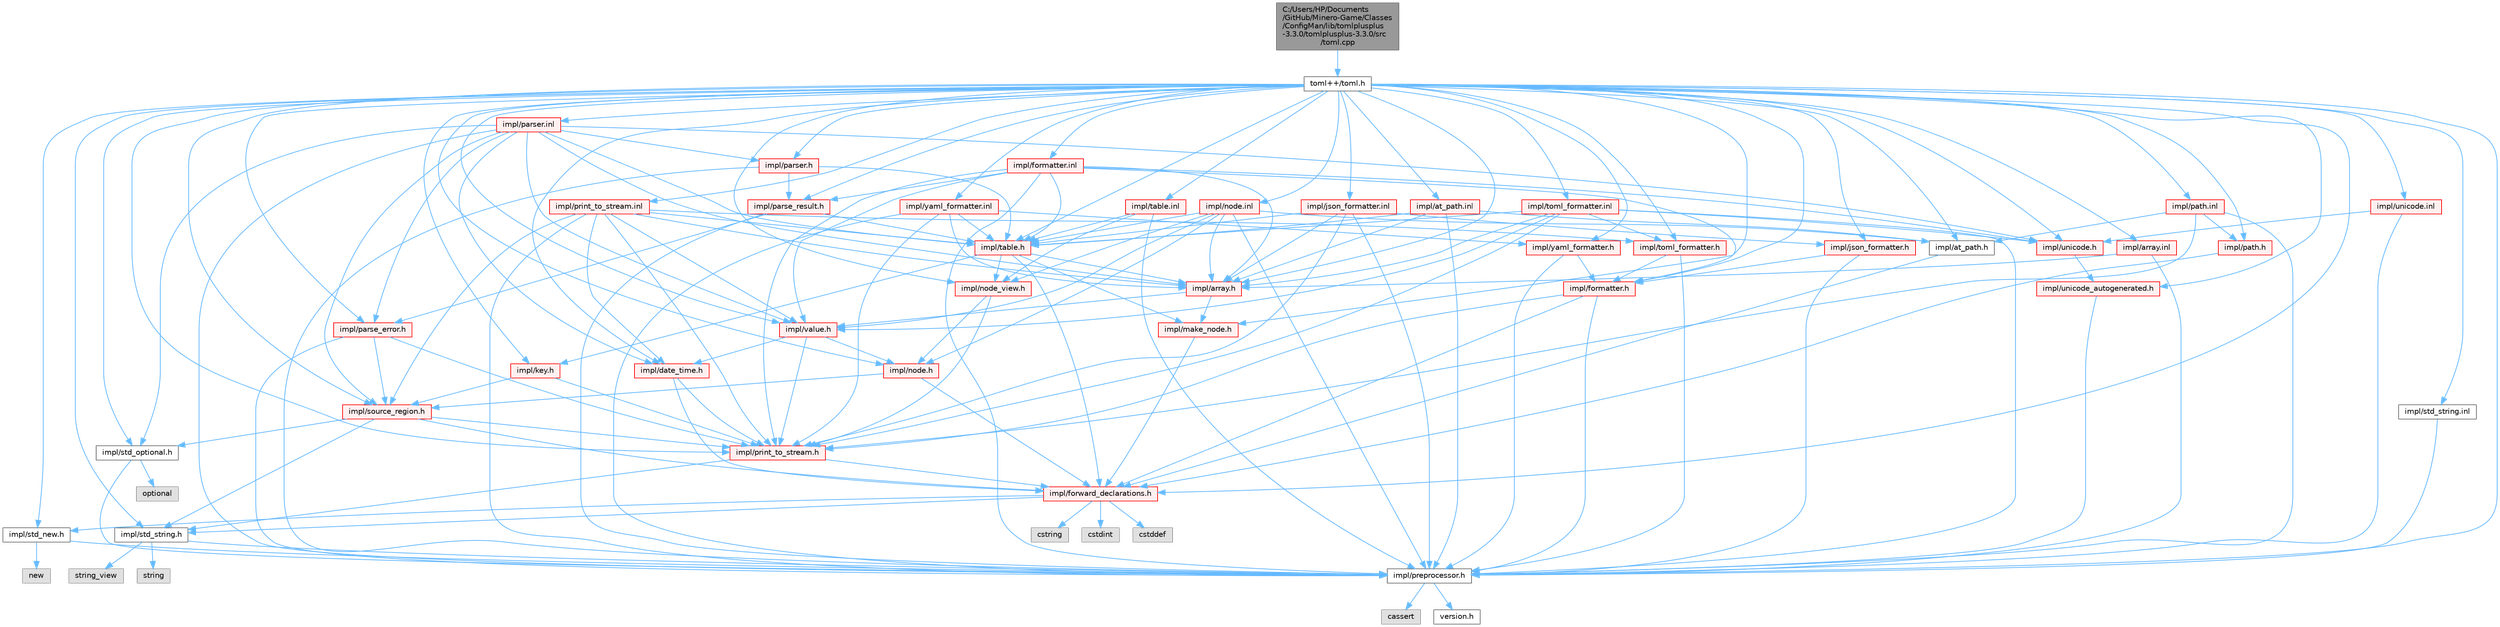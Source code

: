 digraph "C:/Users/HP/Documents/GitHub/Minero-Game/Classes/ConfigMan/lib/tomlplusplus-3.3.0/tomlplusplus-3.3.0/src/toml.cpp"
{
 // LATEX_PDF_SIZE
  bgcolor="transparent";
  edge [fontname=Helvetica,fontsize=10,labelfontname=Helvetica,labelfontsize=10];
  node [fontname=Helvetica,fontsize=10,shape=box,height=0.2,width=0.4];
  Node1 [id="Node000001",label="C:/Users/HP/Documents\l/GitHub/Minero-Game/Classes\l/ConfigMan/lib/tomlplusplus\l-3.3.0/tomlplusplus-3.3.0/src\l/toml.cpp",height=0.2,width=0.4,color="gray40", fillcolor="grey60", style="filled", fontcolor="black",tooltip=" "];
  Node1 -> Node2 [id="edge335_Node000001_Node000002",color="steelblue1",style="solid",tooltip=" "];
  Node2 [id="Node000002",label="toml++/toml.h",height=0.2,width=0.4,color="grey40", fillcolor="white", style="filled",URL="$toml_8h.html",tooltip=" "];
  Node2 -> Node3 [id="edge336_Node000002_Node000003",color="steelblue1",style="solid",tooltip=" "];
  Node3 [id="Node000003",label="impl/preprocessor.h",height=0.2,width=0.4,color="grey40", fillcolor="white", style="filled",URL="$preprocessor_8h.html",tooltip=" "];
  Node3 -> Node4 [id="edge337_Node000003_Node000004",color="steelblue1",style="solid",tooltip=" "];
  Node4 [id="Node000004",label="cassert",height=0.2,width=0.4,color="grey60", fillcolor="#E0E0E0", style="filled",tooltip=" "];
  Node3 -> Node5 [id="edge338_Node000003_Node000005",color="steelblue1",style="solid",tooltip=" "];
  Node5 [id="Node000005",label="version.h",height=0.2,width=0.4,color="grey40", fillcolor="white", style="filled",URL="$version_8h.html",tooltip=" "];
  Node2 -> Node6 [id="edge339_Node000002_Node000006",color="steelblue1",style="solid",tooltip=" "];
  Node6 [id="Node000006",label="impl/std_new.h",height=0.2,width=0.4,color="grey40", fillcolor="white", style="filled",URL="$std__new_8h.html",tooltip=" "];
  Node6 -> Node3 [id="edge340_Node000006_Node000003",color="steelblue1",style="solid",tooltip=" "];
  Node6 -> Node7 [id="edge341_Node000006_Node000007",color="steelblue1",style="solid",tooltip=" "];
  Node7 [id="Node000007",label="new",height=0.2,width=0.4,color="grey60", fillcolor="#E0E0E0", style="filled",tooltip=" "];
  Node2 -> Node8 [id="edge342_Node000002_Node000008",color="steelblue1",style="solid",tooltip=" "];
  Node8 [id="Node000008",label="impl/std_string.h",height=0.2,width=0.4,color="grey40", fillcolor="white", style="filled",URL="$std__string_8h.html",tooltip=" "];
  Node8 -> Node3 [id="edge343_Node000008_Node000003",color="steelblue1",style="solid",tooltip=" "];
  Node8 -> Node9 [id="edge344_Node000008_Node000009",color="steelblue1",style="solid",tooltip=" "];
  Node9 [id="Node000009",label="string_view",height=0.2,width=0.4,color="grey60", fillcolor="#E0E0E0", style="filled",tooltip=" "];
  Node8 -> Node10 [id="edge345_Node000008_Node000010",color="steelblue1",style="solid",tooltip=" "];
  Node10 [id="Node000010",label="string",height=0.2,width=0.4,color="grey60", fillcolor="#E0E0E0", style="filled",tooltip=" "];
  Node2 -> Node11 [id="edge346_Node000002_Node000011",color="steelblue1",style="solid",tooltip=" "];
  Node11 [id="Node000011",label="impl/std_optional.h",height=0.2,width=0.4,color="grey40", fillcolor="white", style="filled",URL="$std__optional_8h.html",tooltip=" "];
  Node11 -> Node3 [id="edge347_Node000011_Node000003",color="steelblue1",style="solid",tooltip=" "];
  Node11 -> Node12 [id="edge348_Node000011_Node000012",color="steelblue1",style="solid",tooltip=" "];
  Node12 [id="Node000012",label="optional",height=0.2,width=0.4,color="grey60", fillcolor="#E0E0E0", style="filled",tooltip=" "];
  Node2 -> Node13 [id="edge349_Node000002_Node000013",color="steelblue1",style="solid",tooltip=" "];
  Node13 [id="Node000013",label="impl/forward_declarations.h",height=0.2,width=0.4,color="red", fillcolor="#FFF0F0", style="filled",URL="$forward__declarations_8h.html",tooltip=" "];
  Node13 -> Node8 [id="edge350_Node000013_Node000008",color="steelblue1",style="solid",tooltip=" "];
  Node13 -> Node6 [id="edge351_Node000013_Node000006",color="steelblue1",style="solid",tooltip=" "];
  Node13 -> Node14 [id="edge352_Node000013_Node000014",color="steelblue1",style="solid",tooltip=" "];
  Node14 [id="Node000014",label="cstdint",height=0.2,width=0.4,color="grey60", fillcolor="#E0E0E0", style="filled",tooltip=" "];
  Node13 -> Node15 [id="edge353_Node000013_Node000015",color="steelblue1",style="solid",tooltip=" "];
  Node15 [id="Node000015",label="cstddef",height=0.2,width=0.4,color="grey60", fillcolor="#E0E0E0", style="filled",tooltip=" "];
  Node13 -> Node16 [id="edge354_Node000013_Node000016",color="steelblue1",style="solid",tooltip=" "];
  Node16 [id="Node000016",label="cstring",height=0.2,width=0.4,color="grey60", fillcolor="#E0E0E0", style="filled",tooltip=" "];
  Node2 -> Node26 [id="edge355_Node000002_Node000026",color="steelblue1",style="solid",tooltip=" "];
  Node26 [id="Node000026",label="impl/print_to_stream.h",height=0.2,width=0.4,color="red", fillcolor="#FFF0F0", style="filled",URL="$print__to__stream_8h.html",tooltip=" "];
  Node26 -> Node8 [id="edge356_Node000026_Node000008",color="steelblue1",style="solid",tooltip=" "];
  Node26 -> Node13 [id="edge357_Node000026_Node000013",color="steelblue1",style="solid",tooltip=" "];
  Node2 -> Node27 [id="edge358_Node000002_Node000027",color="steelblue1",style="solid",tooltip=" "];
  Node27 [id="Node000027",label="impl/source_region.h",height=0.2,width=0.4,color="red", fillcolor="#FFF0F0", style="filled",URL="$source__region_8h.html",tooltip=" "];
  Node27 -> Node11 [id="edge359_Node000027_Node000011",color="steelblue1",style="solid",tooltip=" "];
  Node27 -> Node8 [id="edge360_Node000027_Node000008",color="steelblue1",style="solid",tooltip=" "];
  Node27 -> Node13 [id="edge361_Node000027_Node000013",color="steelblue1",style="solid",tooltip=" "];
  Node27 -> Node26 [id="edge362_Node000027_Node000026",color="steelblue1",style="solid",tooltip=" "];
  Node2 -> Node28 [id="edge363_Node000002_Node000028",color="steelblue1",style="solid",tooltip=" "];
  Node28 [id="Node000028",label="impl/date_time.h",height=0.2,width=0.4,color="red", fillcolor="#FFF0F0", style="filled",URL="$date__time_8h.html",tooltip=" "];
  Node28 -> Node13 [id="edge364_Node000028_Node000013",color="steelblue1",style="solid",tooltip=" "];
  Node28 -> Node26 [id="edge365_Node000028_Node000026",color="steelblue1",style="solid",tooltip=" "];
  Node2 -> Node29 [id="edge366_Node000002_Node000029",color="steelblue1",style="solid",tooltip=" "];
  Node29 [id="Node000029",label="impl/at_path.h",height=0.2,width=0.4,color="grey40", fillcolor="white", style="filled",URL="$at__path_8h.html",tooltip=" "];
  Node29 -> Node13 [id="edge367_Node000029_Node000013",color="steelblue1",style="solid",tooltip=" "];
  Node2 -> Node30 [id="edge368_Node000002_Node000030",color="steelblue1",style="solid",tooltip=" "];
  Node30 [id="Node000030",label="impl/path.h",height=0.2,width=0.4,color="red", fillcolor="#FFF0F0", style="filled",URL="$path_8h.html",tooltip=" "];
  Node30 -> Node13 [id="edge369_Node000030_Node000013",color="steelblue1",style="solid",tooltip=" "];
  Node2 -> Node34 [id="edge370_Node000002_Node000034",color="steelblue1",style="solid",tooltip=" "];
  Node34 [id="Node000034",label="impl/node.h",height=0.2,width=0.4,color="red", fillcolor="#FFF0F0", style="filled",URL="$node_8h.html",tooltip=" "];
  Node34 -> Node13 [id="edge371_Node000034_Node000013",color="steelblue1",style="solid",tooltip=" "];
  Node34 -> Node27 [id="edge372_Node000034_Node000027",color="steelblue1",style="solid",tooltip=" "];
  Node2 -> Node37 [id="edge373_Node000002_Node000037",color="steelblue1",style="solid",tooltip=" "];
  Node37 [id="Node000037",label="impl/node_view.h",height=0.2,width=0.4,color="red", fillcolor="#FFF0F0", style="filled",URL="$node__view_8h.html",tooltip=" "];
  Node37 -> Node26 [id="edge374_Node000037_Node000026",color="steelblue1",style="solid",tooltip=" "];
  Node37 -> Node34 [id="edge375_Node000037_Node000034",color="steelblue1",style="solid",tooltip=" "];
  Node2 -> Node40 [id="edge376_Node000002_Node000040",color="steelblue1",style="solid",tooltip=" "];
  Node40 [id="Node000040",label="impl/value.h",height=0.2,width=0.4,color="red", fillcolor="#FFF0F0", style="filled",URL="$value_8h.html",tooltip=" "];
  Node40 -> Node28 [id="edge377_Node000040_Node000028",color="steelblue1",style="solid",tooltip=" "];
  Node40 -> Node34 [id="edge378_Node000040_Node000034",color="steelblue1",style="solid",tooltip=" "];
  Node40 -> Node26 [id="edge379_Node000040_Node000026",color="steelblue1",style="solid",tooltip=" "];
  Node2 -> Node41 [id="edge380_Node000002_Node000041",color="steelblue1",style="solid",tooltip=" "];
  Node41 [id="Node000041",label="impl/make_node.h",height=0.2,width=0.4,color="red", fillcolor="#FFF0F0", style="filled",URL="$make__node_8h.html",tooltip=" "];
  Node41 -> Node13 [id="edge381_Node000041_Node000013",color="steelblue1",style="solid",tooltip=" "];
  Node2 -> Node42 [id="edge382_Node000002_Node000042",color="steelblue1",style="solid",tooltip=" "];
  Node42 [id="Node000042",label="impl/array.h",height=0.2,width=0.4,color="red", fillcolor="#FFF0F0", style="filled",URL="$array_8h.html",tooltip=" "];
  Node42 -> Node40 [id="edge383_Node000042_Node000040",color="steelblue1",style="solid",tooltip=" "];
  Node42 -> Node41 [id="edge384_Node000042_Node000041",color="steelblue1",style="solid",tooltip=" "];
  Node2 -> Node43 [id="edge385_Node000002_Node000043",color="steelblue1",style="solid",tooltip=" "];
  Node43 [id="Node000043",label="impl/key.h",height=0.2,width=0.4,color="red", fillcolor="#FFF0F0", style="filled",URL="$key_8h.html",tooltip=" "];
  Node43 -> Node27 [id="edge386_Node000043_Node000027",color="steelblue1",style="solid",tooltip=" "];
  Node43 -> Node26 [id="edge387_Node000043_Node000026",color="steelblue1",style="solid",tooltip=" "];
  Node2 -> Node44 [id="edge388_Node000002_Node000044",color="steelblue1",style="solid",tooltip=" "];
  Node44 [id="Node000044",label="impl/table.h",height=0.2,width=0.4,color="red", fillcolor="#FFF0F0", style="filled",URL="$table_8h.html",tooltip=" "];
  Node44 -> Node13 [id="edge389_Node000044_Node000013",color="steelblue1",style="solid",tooltip=" "];
  Node44 -> Node42 [id="edge390_Node000044_Node000042",color="steelblue1",style="solid",tooltip=" "];
  Node44 -> Node41 [id="edge391_Node000044_Node000041",color="steelblue1",style="solid",tooltip=" "];
  Node44 -> Node37 [id="edge392_Node000044_Node000037",color="steelblue1",style="solid",tooltip=" "];
  Node44 -> Node43 [id="edge393_Node000044_Node000043",color="steelblue1",style="solid",tooltip=" "];
  Node2 -> Node47 [id="edge394_Node000002_Node000047",color="steelblue1",style="solid",tooltip=" "];
  Node47 [id="Node000047",label="impl/unicode_autogenerated.h",height=0.2,width=0.4,color="red", fillcolor="#FFF0F0", style="filled",URL="$unicode__autogenerated_8h.html",tooltip=" "];
  Node47 -> Node3 [id="edge395_Node000047_Node000003",color="steelblue1",style="solid",tooltip=" "];
  Node2 -> Node48 [id="edge396_Node000002_Node000048",color="steelblue1",style="solid",tooltip=" "];
  Node48 [id="Node000048",label="impl/unicode.h",height=0.2,width=0.4,color="red", fillcolor="#FFF0F0", style="filled",URL="$unicode_8h.html",tooltip=" "];
  Node48 -> Node47 [id="edge397_Node000048_Node000047",color="steelblue1",style="solid",tooltip=" "];
  Node2 -> Node49 [id="edge398_Node000002_Node000049",color="steelblue1",style="solid",tooltip=" "];
  Node49 [id="Node000049",label="impl/parse_error.h",height=0.2,width=0.4,color="red", fillcolor="#FFF0F0", style="filled",URL="$parse__error_8h.html",tooltip=" "];
  Node49 -> Node3 [id="edge399_Node000049_Node000003",color="steelblue1",style="solid",tooltip=" "];
  Node49 -> Node27 [id="edge400_Node000049_Node000027",color="steelblue1",style="solid",tooltip=" "];
  Node49 -> Node26 [id="edge401_Node000049_Node000026",color="steelblue1",style="solid",tooltip=" "];
  Node2 -> Node51 [id="edge402_Node000002_Node000051",color="steelblue1",style="solid",tooltip=" "];
  Node51 [id="Node000051",label="impl/parse_result.h",height=0.2,width=0.4,color="red", fillcolor="#FFF0F0", style="filled",URL="$parse__result_8h.html",tooltip=" "];
  Node51 -> Node3 [id="edge403_Node000051_Node000003",color="steelblue1",style="solid",tooltip=" "];
  Node51 -> Node44 [id="edge404_Node000051_Node000044",color="steelblue1",style="solid",tooltip=" "];
  Node51 -> Node49 [id="edge405_Node000051_Node000049",color="steelblue1",style="solid",tooltip=" "];
  Node2 -> Node52 [id="edge406_Node000002_Node000052",color="steelblue1",style="solid",tooltip=" "];
  Node52 [id="Node000052",label="impl/parser.h",height=0.2,width=0.4,color="red", fillcolor="#FFF0F0", style="filled",URL="$parser_8h.html",tooltip=" "];
  Node52 -> Node3 [id="edge407_Node000052_Node000003",color="steelblue1",style="solid",tooltip=" "];
  Node52 -> Node44 [id="edge408_Node000052_Node000044",color="steelblue1",style="solid",tooltip=" "];
  Node52 -> Node51 [id="edge409_Node000052_Node000051",color="steelblue1",style="solid",tooltip=" "];
  Node2 -> Node53 [id="edge410_Node000002_Node000053",color="steelblue1",style="solid",tooltip=" "];
  Node53 [id="Node000053",label="impl/formatter.h",height=0.2,width=0.4,color="red", fillcolor="#FFF0F0", style="filled",URL="$_classes_2_config_man_2lib_2tomlplusplus-3_83_80_2tomlplusplus-3_83_80_2include_2toml_09_09_2impl_2formatter_8h.html",tooltip=" "];
  Node53 -> Node3 [id="edge411_Node000053_Node000003",color="steelblue1",style="solid",tooltip=" "];
  Node53 -> Node13 [id="edge412_Node000053_Node000013",color="steelblue1",style="solid",tooltip=" "];
  Node53 -> Node26 [id="edge413_Node000053_Node000026",color="steelblue1",style="solid",tooltip=" "];
  Node2 -> Node54 [id="edge414_Node000002_Node000054",color="steelblue1",style="solid",tooltip=" "];
  Node54 [id="Node000054",label="impl/toml_formatter.h",height=0.2,width=0.4,color="red", fillcolor="#FFF0F0", style="filled",URL="$toml__formatter_8h.html",tooltip=" "];
  Node54 -> Node3 [id="edge415_Node000054_Node000003",color="steelblue1",style="solid",tooltip=" "];
  Node54 -> Node53 [id="edge416_Node000054_Node000053",color="steelblue1",style="solid",tooltip=" "];
  Node2 -> Node55 [id="edge417_Node000002_Node000055",color="steelblue1",style="solid",tooltip=" "];
  Node55 [id="Node000055",label="impl/json_formatter.h",height=0.2,width=0.4,color="red", fillcolor="#FFF0F0", style="filled",URL="$json__formatter_8h.html",tooltip=" "];
  Node55 -> Node3 [id="edge418_Node000055_Node000003",color="steelblue1",style="solid",tooltip=" "];
  Node55 -> Node53 [id="edge419_Node000055_Node000053",color="steelblue1",style="solid",tooltip=" "];
  Node2 -> Node56 [id="edge420_Node000002_Node000056",color="steelblue1",style="solid",tooltip=" "];
  Node56 [id="Node000056",label="impl/yaml_formatter.h",height=0.2,width=0.4,color="red", fillcolor="#FFF0F0", style="filled",URL="$yaml__formatter_8h.html",tooltip=" "];
  Node56 -> Node3 [id="edge421_Node000056_Node000003",color="steelblue1",style="solid",tooltip=" "];
  Node56 -> Node53 [id="edge422_Node000056_Node000053",color="steelblue1",style="solid",tooltip=" "];
  Node2 -> Node57 [id="edge423_Node000002_Node000057",color="steelblue1",style="solid",tooltip=" "];
  Node57 [id="Node000057",label="impl/std_string.inl",height=0.2,width=0.4,color="grey40", fillcolor="white", style="filled",URL="$std__string_8inl.html",tooltip=" "];
  Node57 -> Node3 [id="edge424_Node000057_Node000003",color="steelblue1",style="solid",tooltip=" "];
  Node2 -> Node58 [id="edge425_Node000002_Node000058",color="steelblue1",style="solid",tooltip=" "];
  Node58 [id="Node000058",label="impl/print_to_stream.inl",height=0.2,width=0.4,color="red", fillcolor="#FFF0F0", style="filled",URL="$print__to__stream_8inl.html",tooltip=" "];
  Node58 -> Node3 [id="edge426_Node000058_Node000003",color="steelblue1",style="solid",tooltip=" "];
  Node58 -> Node26 [id="edge427_Node000058_Node000026",color="steelblue1",style="solid",tooltip=" "];
  Node58 -> Node27 [id="edge428_Node000058_Node000027",color="steelblue1",style="solid",tooltip=" "];
  Node58 -> Node28 [id="edge429_Node000058_Node000028",color="steelblue1",style="solid",tooltip=" "];
  Node58 -> Node54 [id="edge430_Node000058_Node000054",color="steelblue1",style="solid",tooltip=" "];
  Node58 -> Node40 [id="edge431_Node000058_Node000040",color="steelblue1",style="solid",tooltip=" "];
  Node58 -> Node42 [id="edge432_Node000058_Node000042",color="steelblue1",style="solid",tooltip=" "];
  Node58 -> Node44 [id="edge433_Node000058_Node000044",color="steelblue1",style="solid",tooltip=" "];
  Node2 -> Node62 [id="edge434_Node000002_Node000062",color="steelblue1",style="solid",tooltip=" "];
  Node62 [id="Node000062",label="impl/node.inl",height=0.2,width=0.4,color="red", fillcolor="#FFF0F0", style="filled",URL="$node_8inl.html",tooltip=" "];
  Node62 -> Node3 [id="edge435_Node000062_Node000003",color="steelblue1",style="solid",tooltip=" "];
  Node62 -> Node34 [id="edge436_Node000062_Node000034",color="steelblue1",style="solid",tooltip=" "];
  Node62 -> Node37 [id="edge437_Node000062_Node000037",color="steelblue1",style="solid",tooltip=" "];
  Node62 -> Node29 [id="edge438_Node000062_Node000029",color="steelblue1",style="solid",tooltip=" "];
  Node62 -> Node44 [id="edge439_Node000062_Node000044",color="steelblue1",style="solid",tooltip=" "];
  Node62 -> Node42 [id="edge440_Node000062_Node000042",color="steelblue1",style="solid",tooltip=" "];
  Node62 -> Node40 [id="edge441_Node000062_Node000040",color="steelblue1",style="solid",tooltip=" "];
  Node2 -> Node63 [id="edge442_Node000002_Node000063",color="steelblue1",style="solid",tooltip=" "];
  Node63 [id="Node000063",label="impl/at_path.inl",height=0.2,width=0.4,color="red", fillcolor="#FFF0F0", style="filled",URL="$at__path_8inl.html",tooltip=" "];
  Node63 -> Node3 [id="edge443_Node000063_Node000003",color="steelblue1",style="solid",tooltip=" "];
  Node63 -> Node29 [id="edge444_Node000063_Node000029",color="steelblue1",style="solid",tooltip=" "];
  Node63 -> Node42 [id="edge445_Node000063_Node000042",color="steelblue1",style="solid",tooltip=" "];
  Node63 -> Node44 [id="edge446_Node000063_Node000044",color="steelblue1",style="solid",tooltip=" "];
  Node2 -> Node64 [id="edge447_Node000002_Node000064",color="steelblue1",style="solid",tooltip=" "];
  Node64 [id="Node000064",label="impl/path.inl",height=0.2,width=0.4,color="red", fillcolor="#FFF0F0", style="filled",URL="$path_8inl.html",tooltip=" "];
  Node64 -> Node3 [id="edge448_Node000064_Node000003",color="steelblue1",style="solid",tooltip=" "];
  Node64 -> Node30 [id="edge449_Node000064_Node000030",color="steelblue1",style="solid",tooltip=" "];
  Node64 -> Node29 [id="edge450_Node000064_Node000029",color="steelblue1",style="solid",tooltip=" "];
  Node64 -> Node26 [id="edge451_Node000064_Node000026",color="steelblue1",style="solid",tooltip=" "];
  Node2 -> Node65 [id="edge452_Node000002_Node000065",color="steelblue1",style="solid",tooltip=" "];
  Node65 [id="Node000065",label="impl/array.inl",height=0.2,width=0.4,color="red", fillcolor="#FFF0F0", style="filled",URL="$array_8inl.html",tooltip=" "];
  Node65 -> Node3 [id="edge453_Node000065_Node000003",color="steelblue1",style="solid",tooltip=" "];
  Node65 -> Node42 [id="edge454_Node000065_Node000042",color="steelblue1",style="solid",tooltip=" "];
  Node2 -> Node66 [id="edge455_Node000002_Node000066",color="steelblue1",style="solid",tooltip=" "];
  Node66 [id="Node000066",label="impl/table.inl",height=0.2,width=0.4,color="red", fillcolor="#FFF0F0", style="filled",URL="$table_8inl.html",tooltip=" "];
  Node66 -> Node3 [id="edge456_Node000066_Node000003",color="steelblue1",style="solid",tooltip=" "];
  Node66 -> Node44 [id="edge457_Node000066_Node000044",color="steelblue1",style="solid",tooltip=" "];
  Node66 -> Node37 [id="edge458_Node000066_Node000037",color="steelblue1",style="solid",tooltip=" "];
  Node2 -> Node67 [id="edge459_Node000002_Node000067",color="steelblue1",style="solid",tooltip=" "];
  Node67 [id="Node000067",label="impl/unicode.inl",height=0.2,width=0.4,color="red", fillcolor="#FFF0F0", style="filled",URL="$unicode_8inl.html",tooltip=" "];
  Node67 -> Node3 [id="edge460_Node000067_Node000003",color="steelblue1",style="solid",tooltip=" "];
  Node67 -> Node48 [id="edge461_Node000067_Node000048",color="steelblue1",style="solid",tooltip=" "];
  Node2 -> Node69 [id="edge462_Node000002_Node000069",color="steelblue1",style="solid",tooltip=" "];
  Node69 [id="Node000069",label="impl/parser.inl",height=0.2,width=0.4,color="red", fillcolor="#FFF0F0", style="filled",URL="$parser_8inl.html",tooltip=" "];
  Node69 -> Node3 [id="edge463_Node000069_Node000003",color="steelblue1",style="solid",tooltip=" "];
  Node69 -> Node52 [id="edge464_Node000069_Node000052",color="steelblue1",style="solid",tooltip=" "];
  Node69 -> Node11 [id="edge465_Node000069_Node000011",color="steelblue1",style="solid",tooltip=" "];
  Node69 -> Node27 [id="edge466_Node000069_Node000027",color="steelblue1",style="solid",tooltip=" "];
  Node69 -> Node49 [id="edge467_Node000069_Node000049",color="steelblue1",style="solid",tooltip=" "];
  Node69 -> Node28 [id="edge468_Node000069_Node000028",color="steelblue1",style="solid",tooltip=" "];
  Node69 -> Node40 [id="edge469_Node000069_Node000040",color="steelblue1",style="solid",tooltip=" "];
  Node69 -> Node42 [id="edge470_Node000069_Node000042",color="steelblue1",style="solid",tooltip=" "];
  Node69 -> Node44 [id="edge471_Node000069_Node000044",color="steelblue1",style="solid",tooltip=" "];
  Node69 -> Node48 [id="edge472_Node000069_Node000048",color="steelblue1",style="solid",tooltip=" "];
  Node2 -> Node72 [id="edge473_Node000002_Node000072",color="steelblue1",style="solid",tooltip=" "];
  Node72 [id="Node000072",label="impl/formatter.inl",height=0.2,width=0.4,color="red", fillcolor="#FFF0F0", style="filled",URL="$formatter_8inl.html",tooltip=" "];
  Node72 -> Node3 [id="edge474_Node000072_Node000003",color="steelblue1",style="solid",tooltip=" "];
  Node72 -> Node53 [id="edge475_Node000072_Node000053",color="steelblue1",style="solid",tooltip=" "];
  Node72 -> Node26 [id="edge476_Node000072_Node000026",color="steelblue1",style="solid",tooltip=" "];
  Node72 -> Node40 [id="edge477_Node000072_Node000040",color="steelblue1",style="solid",tooltip=" "];
  Node72 -> Node44 [id="edge478_Node000072_Node000044",color="steelblue1",style="solid",tooltip=" "];
  Node72 -> Node42 [id="edge479_Node000072_Node000042",color="steelblue1",style="solid",tooltip=" "];
  Node72 -> Node48 [id="edge480_Node000072_Node000048",color="steelblue1",style="solid",tooltip=" "];
  Node72 -> Node51 [id="edge481_Node000072_Node000051",color="steelblue1",style="solid",tooltip=" "];
  Node2 -> Node73 [id="edge482_Node000002_Node000073",color="steelblue1",style="solid",tooltip=" "];
  Node73 [id="Node000073",label="impl/toml_formatter.inl",height=0.2,width=0.4,color="red", fillcolor="#FFF0F0", style="filled",URL="$toml__formatter_8inl.html",tooltip=" "];
  Node73 -> Node3 [id="edge483_Node000073_Node000003",color="steelblue1",style="solid",tooltip=" "];
  Node73 -> Node54 [id="edge484_Node000073_Node000054",color="steelblue1",style="solid",tooltip=" "];
  Node73 -> Node26 [id="edge485_Node000073_Node000026",color="steelblue1",style="solid",tooltip=" "];
  Node73 -> Node40 [id="edge486_Node000073_Node000040",color="steelblue1",style="solid",tooltip=" "];
  Node73 -> Node44 [id="edge487_Node000073_Node000044",color="steelblue1",style="solid",tooltip=" "];
  Node73 -> Node42 [id="edge488_Node000073_Node000042",color="steelblue1",style="solid",tooltip=" "];
  Node73 -> Node48 [id="edge489_Node000073_Node000048",color="steelblue1",style="solid",tooltip=" "];
  Node2 -> Node74 [id="edge490_Node000002_Node000074",color="steelblue1",style="solid",tooltip=" "];
  Node74 [id="Node000074",label="impl/json_formatter.inl",height=0.2,width=0.4,color="red", fillcolor="#FFF0F0", style="filled",URL="$json__formatter_8inl.html",tooltip=" "];
  Node74 -> Node3 [id="edge491_Node000074_Node000003",color="steelblue1",style="solid",tooltip=" "];
  Node74 -> Node55 [id="edge492_Node000074_Node000055",color="steelblue1",style="solid",tooltip=" "];
  Node74 -> Node26 [id="edge493_Node000074_Node000026",color="steelblue1",style="solid",tooltip=" "];
  Node74 -> Node44 [id="edge494_Node000074_Node000044",color="steelblue1",style="solid",tooltip=" "];
  Node74 -> Node42 [id="edge495_Node000074_Node000042",color="steelblue1",style="solid",tooltip=" "];
  Node2 -> Node75 [id="edge496_Node000002_Node000075",color="steelblue1",style="solid",tooltip=" "];
  Node75 [id="Node000075",label="impl/yaml_formatter.inl",height=0.2,width=0.4,color="red", fillcolor="#FFF0F0", style="filled",URL="$yaml__formatter_8inl.html",tooltip=" "];
  Node75 -> Node3 [id="edge497_Node000075_Node000003",color="steelblue1",style="solid",tooltip=" "];
  Node75 -> Node56 [id="edge498_Node000075_Node000056",color="steelblue1",style="solid",tooltip=" "];
  Node75 -> Node26 [id="edge499_Node000075_Node000026",color="steelblue1",style="solid",tooltip=" "];
  Node75 -> Node44 [id="edge500_Node000075_Node000044",color="steelblue1",style="solid",tooltip=" "];
  Node75 -> Node42 [id="edge501_Node000075_Node000042",color="steelblue1",style="solid",tooltip=" "];
}
